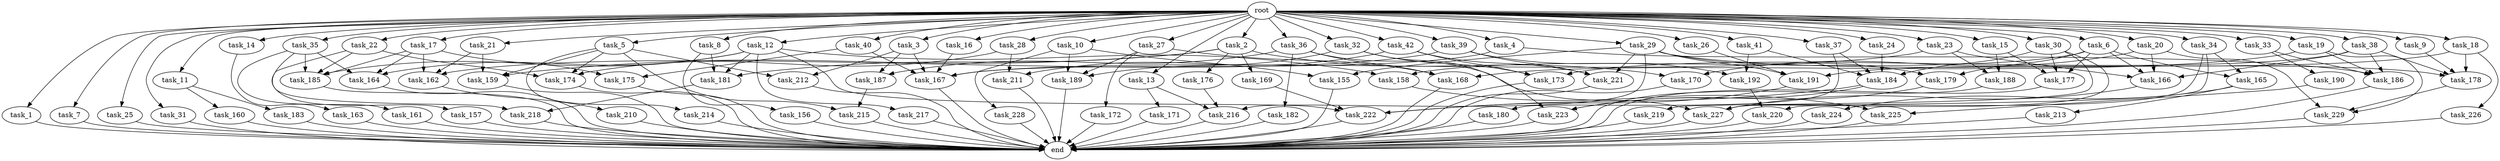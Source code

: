 digraph G {
  root [size="0.000000"];
  task_1 [size="10.240000"];
  task_2 [size="10.240000"];
  task_3 [size="10.240000"];
  task_4 [size="10.240000"];
  task_5 [size="10.240000"];
  task_6 [size="10.240000"];
  task_7 [size="10.240000"];
  task_8 [size="10.240000"];
  task_9 [size="10.240000"];
  task_10 [size="10.240000"];
  task_11 [size="10.240000"];
  task_12 [size="10.240000"];
  task_13 [size="10.240000"];
  task_14 [size="10.240000"];
  task_15 [size="10.240000"];
  task_16 [size="10.240000"];
  task_17 [size="10.240000"];
  task_18 [size="10.240000"];
  task_19 [size="10.240000"];
  task_20 [size="10.240000"];
  task_21 [size="10.240000"];
  task_22 [size="10.240000"];
  task_23 [size="10.240000"];
  task_24 [size="10.240000"];
  task_25 [size="10.240000"];
  task_26 [size="10.240000"];
  task_27 [size="10.240000"];
  task_28 [size="10.240000"];
  task_29 [size="10.240000"];
  task_30 [size="10.240000"];
  task_31 [size="10.240000"];
  task_32 [size="10.240000"];
  task_33 [size="10.240000"];
  task_34 [size="10.240000"];
  task_35 [size="10.240000"];
  task_36 [size="10.240000"];
  task_37 [size="10.240000"];
  task_38 [size="10.240000"];
  task_39 [size="10.240000"];
  task_40 [size="10.240000"];
  task_41 [size="10.240000"];
  task_42 [size="10.240000"];
  task_155 [size="11682311045.120001"];
  task_156 [size="6957847019.520000"];
  task_157 [size="773094113.280000"];
  task_158 [size="4982162063.360000"];
  task_159 [size="4294967296.000000"];
  task_160 [size="5497558138.880000"];
  task_161 [size="3092376453.120000"];
  task_162 [size="6356551598.080000"];
  task_163 [size="6957847019.520000"];
  task_164 [size="8074538516.480000"];
  task_165 [size="11166914969.600000"];
  task_166 [size="15719580303.360001"];
  task_167 [size="14087492730.880001"];
  task_168 [size="9792525434.880001"];
  task_169 [size="2147483648.000000"];
  task_170 [size="10737418240.000000"];
  task_171 [size="4209067950.080000"];
  task_172 [size="4209067950.080000"];
  task_173 [size="11768210391.040001"];
  task_174 [size="9105330667.520000"];
  task_175 [size="8418135900.160000"];
  task_176 [size="2147483648.000000"];
  task_177 [size="15204184227.840000"];
  task_178 [size="17952963297.279999"];
  task_179 [size="7301444403.200000"];
  task_180 [size="3092376453.120000"];
  task_181 [size="9878424780.800001"];
  task_182 [size="4209067950.080000"];
  task_183 [size="5497558138.880000"];
  task_184 [size="17952963297.279999"];
  task_185 [size="8847632629.760000"];
  task_186 [size="5669356830.720000"];
  task_187 [size="5583457484.800000"];
  task_188 [size="7645041786.880000"];
  task_189 [size="18296560680.959999"];
  task_190 [size="1374389534.720000"];
  task_191 [size="15891378995.200001"];
  task_192 [size="9964324126.719999"];
  task_210 [size="343597383.680000"];
  task_211 [size="12455405158.400000"];
  task_212 [size="2748779069.440000"];
  task_213 [size="3092376453.120000"];
  task_214 [size="1374389534.720000"];
  task_215 [size="2147483648.000000"];
  task_216 [size="14259291422.720001"];
  task_217 [size="773094113.280000"];
  task_218 [size="3435973836.800000"];
  task_219 [size="5497558138.880000"];
  task_220 [size="15547781611.520000"];
  task_221 [size="9964324126.719999"];
  task_222 [size="7387343749.120000"];
  task_223 [size="9792525434.880001"];
  task_224 [size="3092376453.120000"];
  task_225 [size="10995116277.760000"];
  task_226 [size="8589934592.000000"];
  task_227 [size="23622320128.000000"];
  task_228 [size="8589934592.000000"];
  task_229 [size="10307921510.400000"];
  end [size="0.000000"];

  root -> task_1 [size="1.000000"];
  root -> task_2 [size="1.000000"];
  root -> task_3 [size="1.000000"];
  root -> task_4 [size="1.000000"];
  root -> task_5 [size="1.000000"];
  root -> task_6 [size="1.000000"];
  root -> task_7 [size="1.000000"];
  root -> task_8 [size="1.000000"];
  root -> task_9 [size="1.000000"];
  root -> task_10 [size="1.000000"];
  root -> task_11 [size="1.000000"];
  root -> task_12 [size="1.000000"];
  root -> task_13 [size="1.000000"];
  root -> task_14 [size="1.000000"];
  root -> task_15 [size="1.000000"];
  root -> task_16 [size="1.000000"];
  root -> task_17 [size="1.000000"];
  root -> task_18 [size="1.000000"];
  root -> task_19 [size="1.000000"];
  root -> task_20 [size="1.000000"];
  root -> task_21 [size="1.000000"];
  root -> task_22 [size="1.000000"];
  root -> task_23 [size="1.000000"];
  root -> task_24 [size="1.000000"];
  root -> task_25 [size="1.000000"];
  root -> task_26 [size="1.000000"];
  root -> task_27 [size="1.000000"];
  root -> task_28 [size="1.000000"];
  root -> task_29 [size="1.000000"];
  root -> task_30 [size="1.000000"];
  root -> task_31 [size="1.000000"];
  root -> task_32 [size="1.000000"];
  root -> task_33 [size="1.000000"];
  root -> task_34 [size="1.000000"];
  root -> task_35 [size="1.000000"];
  root -> task_36 [size="1.000000"];
  root -> task_37 [size="1.000000"];
  root -> task_38 [size="1.000000"];
  root -> task_39 [size="1.000000"];
  root -> task_40 [size="1.000000"];
  root -> task_41 [size="1.000000"];
  root -> task_42 [size="1.000000"];
  task_1 -> end [size="1.000000"];
  task_2 -> task_159 [size="209715200.000000"];
  task_2 -> task_169 [size="209715200.000000"];
  task_2 -> task_170 [size="209715200.000000"];
  task_2 -> task_176 [size="209715200.000000"];
  task_2 -> task_181 [size="209715200.000000"];
  task_3 -> task_167 [size="134217728.000000"];
  task_3 -> task_187 [size="134217728.000000"];
  task_3 -> task_212 [size="134217728.000000"];
  task_4 -> task_167 [size="209715200.000000"];
  task_4 -> task_186 [size="209715200.000000"];
  task_5 -> task_159 [size="134217728.000000"];
  task_5 -> task_174 [size="134217728.000000"];
  task_5 -> task_212 [size="134217728.000000"];
  task_5 -> task_214 [size="134217728.000000"];
  task_5 -> task_215 [size="134217728.000000"];
  task_6 -> task_158 [size="411041792.000000"];
  task_6 -> task_165 [size="411041792.000000"];
  task_6 -> task_166 [size="411041792.000000"];
  task_6 -> task_177 [size="411041792.000000"];
  task_6 -> task_179 [size="411041792.000000"];
  task_7 -> end [size="1.000000"];
  task_8 -> task_156 [size="679477248.000000"];
  task_8 -> task_181 [size="679477248.000000"];
  task_9 -> task_178 [size="536870912.000000"];
  task_10 -> task_155 [size="838860800.000000"];
  task_10 -> task_189 [size="838860800.000000"];
  task_10 -> task_228 [size="838860800.000000"];
  task_11 -> task_160 [size="536870912.000000"];
  task_11 -> task_183 [size="536870912.000000"];
  task_12 -> task_158 [size="75497472.000000"];
  task_12 -> task_164 [size="75497472.000000"];
  task_12 -> task_181 [size="75497472.000000"];
  task_12 -> task_185 [size="75497472.000000"];
  task_12 -> task_217 [size="75497472.000000"];
  task_12 -> task_222 [size="75497472.000000"];
  task_13 -> task_171 [size="411041792.000000"];
  task_13 -> task_216 [size="411041792.000000"];
  task_14 -> task_163 [size="679477248.000000"];
  task_15 -> task_177 [size="536870912.000000"];
  task_15 -> task_188 [size="536870912.000000"];
  task_16 -> task_167 [size="411041792.000000"];
  task_17 -> task_162 [size="411041792.000000"];
  task_17 -> task_164 [size="411041792.000000"];
  task_17 -> task_175 [size="411041792.000000"];
  task_17 -> task_185 [size="411041792.000000"];
  task_18 -> task_178 [size="838860800.000000"];
  task_18 -> task_191 [size="838860800.000000"];
  task_18 -> task_226 [size="838860800.000000"];
  task_19 -> task_168 [size="134217728.000000"];
  task_19 -> task_186 [size="134217728.000000"];
  task_19 -> task_229 [size="134217728.000000"];
  task_20 -> task_166 [size="838860800.000000"];
  task_20 -> task_170 [size="838860800.000000"];
  task_20 -> task_229 [size="838860800.000000"];
  task_21 -> task_159 [size="75497472.000000"];
  task_21 -> task_162 [size="75497472.000000"];
  task_22 -> task_157 [size="75497472.000000"];
  task_22 -> task_174 [size="75497472.000000"];
  task_22 -> task_185 [size="75497472.000000"];
  task_23 -> task_166 [size="209715200.000000"];
  task_23 -> task_167 [size="209715200.000000"];
  task_23 -> task_188 [size="209715200.000000"];
  task_24 -> task_184 [size="75497472.000000"];
  task_25 -> end [size="1.000000"];
  task_26 -> task_191 [size="411041792.000000"];
  task_27 -> task_168 [size="411041792.000000"];
  task_27 -> task_172 [size="411041792.000000"];
  task_27 -> task_189 [size="411041792.000000"];
  task_28 -> task_174 [size="679477248.000000"];
  task_28 -> task_211 [size="679477248.000000"];
  task_29 -> task_155 [size="301989888.000000"];
  task_29 -> task_178 [size="301989888.000000"];
  task_29 -> task_179 [size="301989888.000000"];
  task_29 -> task_191 [size="301989888.000000"];
  task_29 -> task_216 [size="301989888.000000"];
  task_29 -> task_221 [size="301989888.000000"];
  task_30 -> task_177 [size="536870912.000000"];
  task_30 -> task_184 [size="536870912.000000"];
  task_30 -> task_219 [size="536870912.000000"];
  task_30 -> task_227 [size="536870912.000000"];
  task_31 -> end [size="1.000000"];
  task_32 -> task_173 [size="536870912.000000"];
  task_32 -> task_189 [size="536870912.000000"];
  task_32 -> task_223 [size="536870912.000000"];
  task_33 -> task_186 [size="134217728.000000"];
  task_33 -> task_190 [size="134217728.000000"];
  task_34 -> task_165 [size="679477248.000000"];
  task_34 -> task_220 [size="679477248.000000"];
  task_34 -> task_227 [size="679477248.000000"];
  task_35 -> task_161 [size="301989888.000000"];
  task_35 -> task_164 [size="301989888.000000"];
  task_35 -> task_185 [size="301989888.000000"];
  task_35 -> task_218 [size="301989888.000000"];
  task_36 -> task_168 [size="411041792.000000"];
  task_36 -> task_182 [size="411041792.000000"];
  task_36 -> task_187 [size="411041792.000000"];
  task_36 -> task_227 [size="411041792.000000"];
  task_37 -> task_180 [size="301989888.000000"];
  task_37 -> task_184 [size="301989888.000000"];
  task_38 -> task_166 [size="75497472.000000"];
  task_38 -> task_173 [size="75497472.000000"];
  task_38 -> task_178 [size="75497472.000000"];
  task_38 -> task_186 [size="75497472.000000"];
  task_39 -> task_162 [size="134217728.000000"];
  task_39 -> task_192 [size="134217728.000000"];
  task_39 -> task_221 [size="134217728.000000"];
  task_40 -> task_167 [size="411041792.000000"];
  task_40 -> task_175 [size="411041792.000000"];
  task_41 -> task_184 [size="838860800.000000"];
  task_41 -> task_192 [size="838860800.000000"];
  task_42 -> task_173 [size="536870912.000000"];
  task_42 -> task_211 [size="536870912.000000"];
  task_42 -> task_221 [size="536870912.000000"];
  task_155 -> end [size="1.000000"];
  task_156 -> end [size="1.000000"];
  task_157 -> end [size="1.000000"];
  task_158 -> task_225 [size="536870912.000000"];
  task_159 -> end [size="1.000000"];
  task_160 -> end [size="1.000000"];
  task_161 -> end [size="1.000000"];
  task_162 -> task_210 [size="33554432.000000"];
  task_163 -> end [size="1.000000"];
  task_164 -> end [size="1.000000"];
  task_165 -> task_213 [size="301989888.000000"];
  task_165 -> task_224 [size="301989888.000000"];
  task_166 -> task_227 [size="679477248.000000"];
  task_167 -> end [size="1.000000"];
  task_168 -> end [size="1.000000"];
  task_169 -> task_222 [size="301989888.000000"];
  task_170 -> end [size="1.000000"];
  task_171 -> end [size="1.000000"];
  task_172 -> end [size="1.000000"];
  task_173 -> end [size="1.000000"];
  task_174 -> end [size="1.000000"];
  task_175 -> end [size="1.000000"];
  task_176 -> task_216 [size="679477248.000000"];
  task_177 -> end [size="1.000000"];
  task_178 -> task_229 [size="33554432.000000"];
  task_179 -> task_223 [size="209715200.000000"];
  task_180 -> end [size="1.000000"];
  task_181 -> task_218 [size="33554432.000000"];
  task_182 -> end [size="1.000000"];
  task_183 -> end [size="1.000000"];
  task_184 -> task_222 [size="209715200.000000"];
  task_184 -> task_223 [size="209715200.000000"];
  task_185 -> end [size="1.000000"];
  task_186 -> end [size="1.000000"];
  task_187 -> task_215 [size="75497472.000000"];
  task_188 -> end [size="1.000000"];
  task_189 -> end [size="1.000000"];
  task_190 -> task_225 [size="536870912.000000"];
  task_191 -> task_222 [size="134217728.000000"];
  task_192 -> task_220 [size="838860800.000000"];
  task_210 -> end [size="1.000000"];
  task_211 -> end [size="1.000000"];
  task_212 -> end [size="1.000000"];
  task_213 -> end [size="1.000000"];
  task_214 -> end [size="1.000000"];
  task_215 -> end [size="1.000000"];
  task_216 -> end [size="1.000000"];
  task_217 -> end [size="1.000000"];
  task_218 -> end [size="1.000000"];
  task_219 -> end [size="1.000000"];
  task_220 -> end [size="1.000000"];
  task_221 -> end [size="1.000000"];
  task_222 -> end [size="1.000000"];
  task_223 -> end [size="1.000000"];
  task_224 -> end [size="1.000000"];
  task_225 -> end [size="1.000000"];
  task_226 -> end [size="1.000000"];
  task_227 -> end [size="1.000000"];
  task_228 -> end [size="1.000000"];
  task_229 -> end [size="1.000000"];
}
